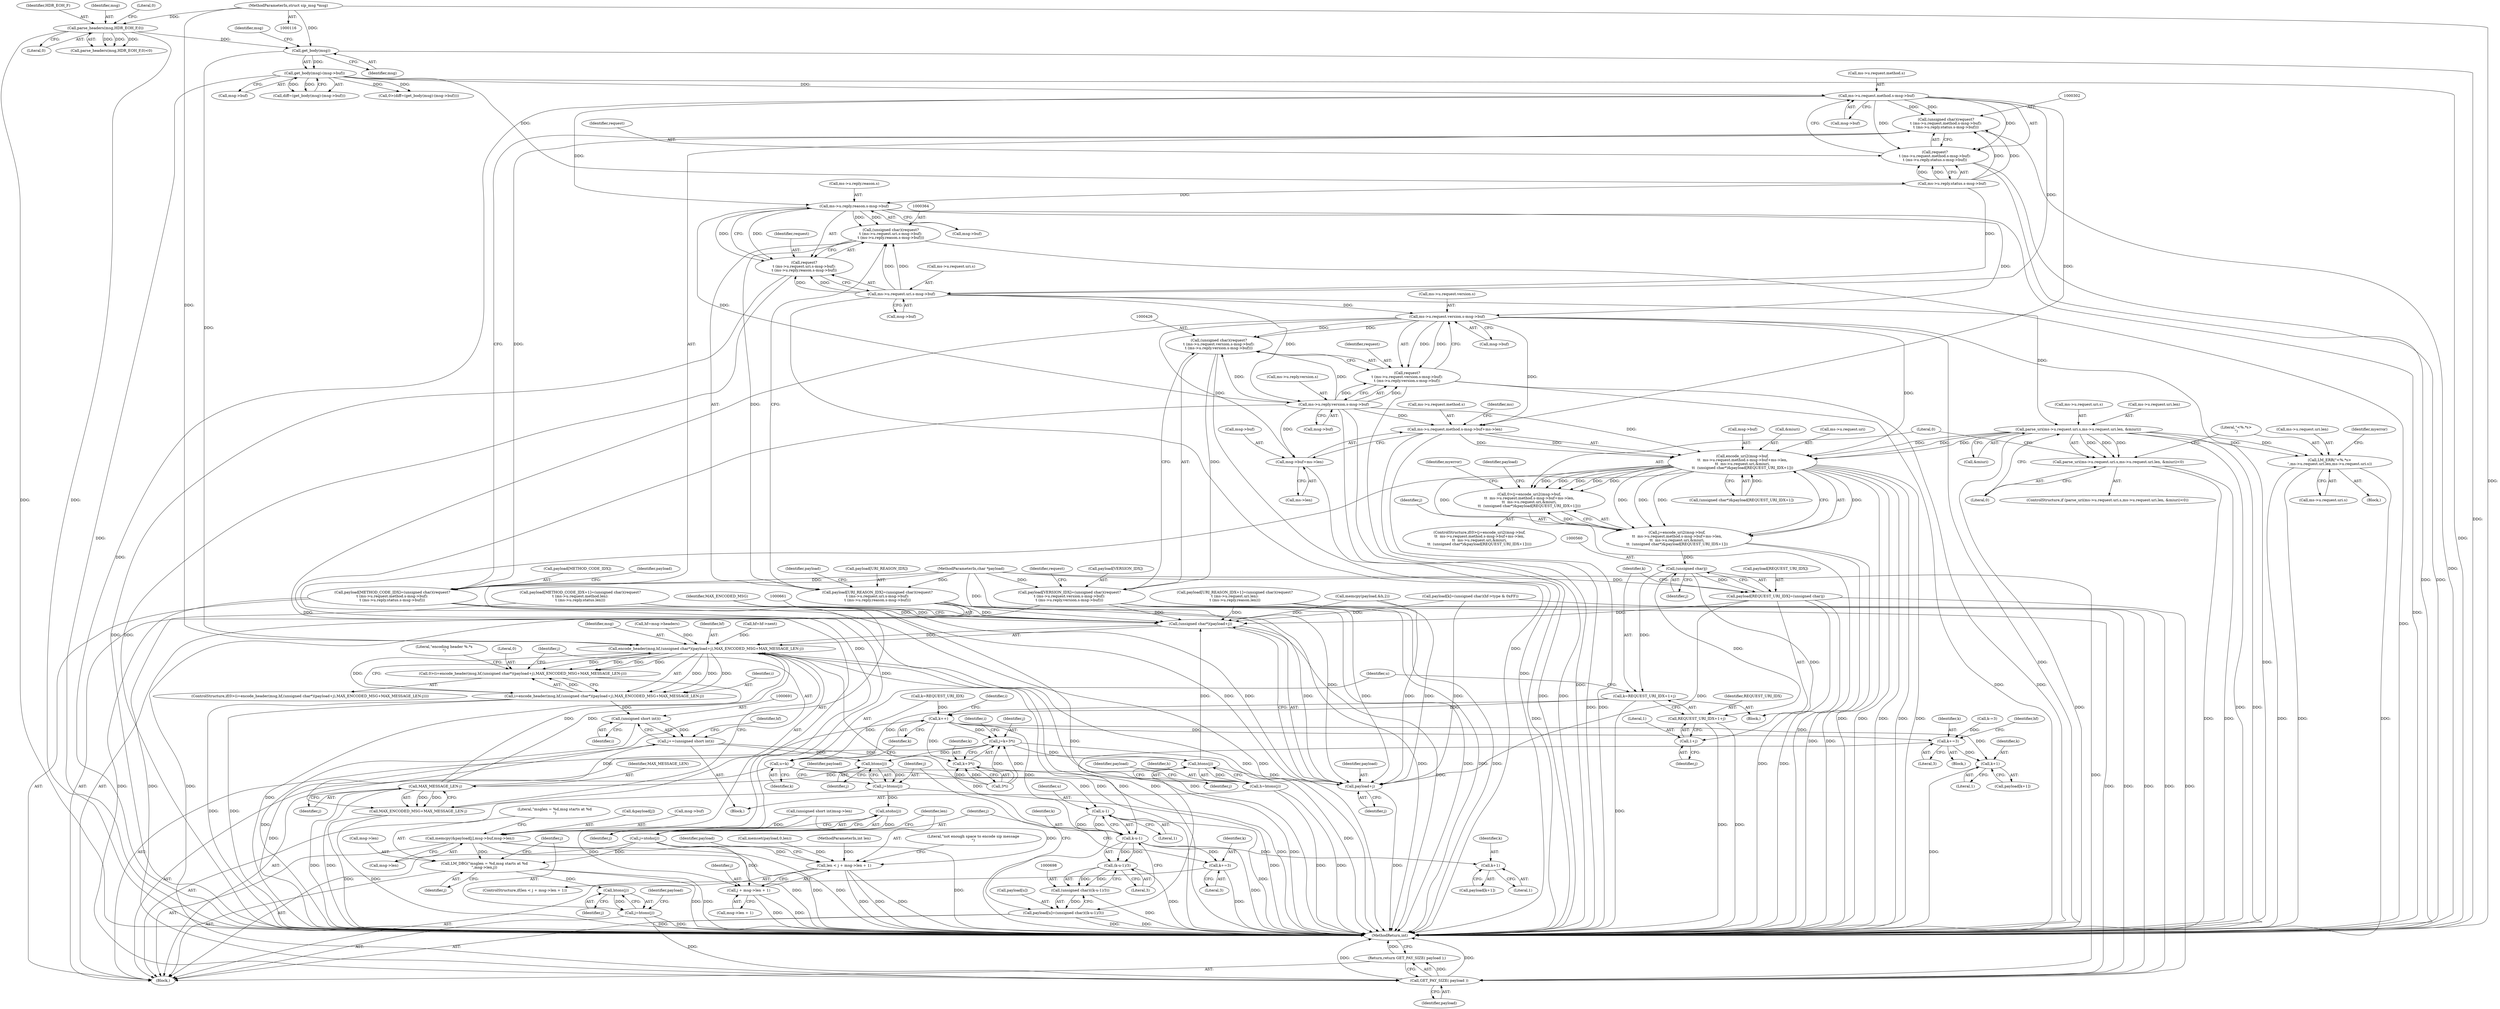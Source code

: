 digraph "0_kamailio_f50c9c853e7809810099c970780c30b0765b0643@pointer" {
"1000305" [label="(Call,ms->u.request.method.s-msg->buf)"];
"1000272" [label="(Call,get_body(msg)-(msg->buf))"];
"1000273" [label="(Call,get_body(msg))"];
"1000146" [label="(Call,parse_headers(msg,HDR_EOH_F,0))"];
"1000117" [label="(MethodParameterIn,struct sip_msg *msg)"];
"1000301" [label="(Call,(unsigned char)(request?\n\t (ms->u.request.method.s-msg->buf):\n\t (ms->u.reply.status.s-msg->buf)))"];
"1000297" [label="(Call,payload[METHOD_CODE_IDX]=(unsigned char)(request?\n\t (ms->u.request.method.s-msg->buf):\n\t (ms->u.reply.status.s-msg->buf)))"];
"1000660" [label="(Call,(unsigned char*)(payload+j))"];
"1000657" [label="(Call,encode_header(msg,hf,(unsigned char*)(payload+j),MAX_ENCODED_MSG+MAX_MESSAGE_LEN-j))"];
"1000653" [label="(Call,0>(i=encode_header(msg,hf,(unsigned char*)(payload+j),MAX_ENCODED_MSG+MAX_MESSAGE_LEN-j)))"];
"1000655" [label="(Call,i=encode_header(msg,hf,(unsigned char*)(payload+j),MAX_ENCODED_MSG+MAX_MESSAGE_LEN-j))"];
"1000690" [label="(Call,(unsigned short int)i)"];
"1000688" [label="(Call,j+=(unsigned short int)i)"];
"1000640" [label="(Call,htons(j))"];
"1000638" [label="(Call,h=htons(j))"];
"1000662" [label="(Call,payload+j)"];
"1000667" [label="(Call,MAX_MESSAGE_LEN-j)"];
"1000665" [label="(Call,MAX_ENCODED_MSG+MAX_MESSAGE_LEN-j)"];
"1000708" [label="(Call,htons(j))"];
"1000706" [label="(Call,j=htons(j))"];
"1000725" [label="(Call,ntohs(j))"];
"1000723" [label="(Call,j=ntohs(j))"];
"1000728" [label="(Call,len < j + msg->len + 1)"];
"1000730" [label="(Call,j + msg->len + 1)"];
"1000754" [label="(Call,LM_DBG(\"msglen = %d,msg starts at %d\n\",msg->len,j))"];
"1000762" [label="(Call,htons(j))"];
"1000760" [label="(Call,j=htons(j))"];
"1000773" [label="(Call,GET_PAY_SIZE( payload ))"];
"1000772" [label="(Return,return GET_PAY_SIZE( payload );)"];
"1000303" [label="(Call,request?\n\t (ms->u.request.method.s-msg->buf):\n\t (ms->u.reply.status.s-msg->buf))"];
"1000367" [label="(Call,ms->u.request.uri.s-msg->buf)"];
"1000363" [label="(Call,(unsigned char)(request?\n\t (ms->u.request.uri.s-msg->buf):\n\t (ms->u.reply.reason.s-msg->buf)))"];
"1000359" [label="(Call,payload[URI_REASON_IDX]=(unsigned char)(request?\n\t (ms->u.request.uri.s-msg->buf):\n\t (ms->u.reply.reason.s-msg->buf)))"];
"1000365" [label="(Call,request?\n\t (ms->u.request.uri.s-msg->buf):\n\t (ms->u.reply.reason.s-msg->buf))"];
"1000429" [label="(Call,ms->u.request.version.s-msg->buf)"];
"1000425" [label="(Call,(unsigned char)(request?\n\t (ms->u.request.version.s-msg->buf):\n\t (ms->u.reply.version.s-msg->buf)))"];
"1000421" [label="(Call,payload[VERSION_IDX]=(unsigned char)(request?\n\t (ms->u.request.version.s-msg->buf):\n\t (ms->u.reply.version.s-msg->buf)))"];
"1000427" [label="(Call,request?\n\t (ms->u.request.version.s-msg->buf):\n\t (ms->u.reply.version.s-msg->buf))"];
"1000512" [label="(Call,encode_uri2(msg->buf,\n\t\t  ms->u.request.method.s-msg->buf+ms->len,\n\t\t  ms->u.request.uri,&miuri,\n\t\t  (unsigned char*)&payload[REQUEST_URI_IDX+1]))"];
"1000508" [label="(Call,0>(j=encode_uri2(msg->buf,\n\t\t  ms->u.request.method.s-msg->buf+ms->len,\n\t\t  ms->u.request.uri,&miuri,\n\t\t  (unsigned char*)&payload[REQUEST_URI_IDX+1])))"];
"1000510" [label="(Call,j=encode_uri2(msg->buf,\n\t\t  ms->u.request.method.s-msg->buf+ms->len,\n\t\t  ms->u.request.uri,&miuri,\n\t\t  (unsigned char*)&payload[REQUEST_URI_IDX+1]))"];
"1000559" [label="(Call,(unsigned char)j)"];
"1000555" [label="(Call,payload[REQUEST_URI_IDX]=(unsigned char)j)"];
"1000562" [label="(Call,k=REQUEST_URI_IDX+1+j)"];
"1000573" [label="(Call,u=k)"];
"1000702" [label="(Call,u-1)"];
"1000700" [label="(Call,k-u-1)"];
"1000699" [label="(Call,(k-u-1)/3)"];
"1000697" [label="(Call,(unsigned char)((k-u-1)/3))"];
"1000693" [label="(Call,payload[u]=(unsigned char)((k-u-1)/3))"];
"1000714" [label="(Call,k+1)"];
"1000720" [label="(Call,k+=3)"];
"1000576" [label="(Call,k++)"];
"1000599" [label="(Call,j=k+3*i)"];
"1000601" [label="(Call,k+3*i)"];
"1000623" [label="(Call,k+=3)"];
"1000646" [label="(Call,k+1)"];
"1000564" [label="(Call,REQUEST_URI_IDX+1+j)"];
"1000566" [label="(Call,1+j)"];
"1000743" [label="(Call,memcpy(&payload[j],msg->buf,msg->len))"];
"1000516" [label="(Call,ms->u.request.method.s-msg->buf+ms->len)"];
"1000526" [label="(Call,msg->buf+ms->len)"];
"1000442" [label="(Call,ms->u.reply.version.s-msg->buf)"];
"1000460" [label="(Call,parse_uri(ms->u.request.uri.s,ms->u.request.uri.len, &miuri))"];
"1000459" [label="(Call,parse_uri(ms->u.request.uri.s,ms->u.request.uri.len, &miuri)<0)"];
"1000483" [label="(Call,LM_ERR(\"<%.*s>\n\",ms->u.request.uri.len,ms->u.request.uri.s))"];
"1000380" [label="(Call,ms->u.reply.reason.s-msg->buf)"];
"1000443" [label="(Call,ms->u.reply.version.s)"];
"1000658" [label="(Identifier,msg)"];
"1000581" [label="(Identifier,i)"];
"1000709" [label="(Identifier,j)"];
"1000331" [label="(Call,payload[METHOD_CODE_IDX+1]=(unsigned char)(request?\n\t (ms->u.request.method.len):\n\t (ms->u.reply.status.len)))"];
"1000570" [label="(Call,k=REQUEST_URI_IDX)"];
"1000665" [label="(Call,MAX_ENCODED_MSG+MAX_MESSAGE_LEN-j)"];
"1000611" [label="(Call,hf=msg->headers)"];
"1000273" [label="(Call,get_body(msg))"];
"1000655" [label="(Call,i=encode_header(msg,hf,(unsigned char*)(payload+j),MAX_ENCODED_MSG+MAX_MESSAGE_LEN-j))"];
"1000577" [label="(Identifier,k)"];
"1000657" [label="(Call,encode_header(msg,hf,(unsigned char*)(payload+j),MAX_ENCODED_MSG+MAX_MESSAGE_LEN-j))"];
"1000276" [label="(Identifier,msg)"];
"1000494" [label="(Call,ms->u.request.uri.s)"];
"1000427" [label="(Call,request?\n\t (ms->u.request.version.s-msg->buf):\n\t (ms->u.reply.version.s-msg->buf))"];
"1000149" [label="(Literal,0)"];
"1000601" [label="(Call,k+3*i)"];
"1000640" [label="(Call,htons(j))"];
"1000656" [label="(Identifier,i)"];
"1000759" [label="(Identifier,j)"];
"1000616" [label="(Identifier,hf)"];
"1000562" [label="(Call,k=REQUEST_URI_IDX+1+j)"];
"1000381" [label="(Call,ms->u.reply.reason.s)"];
"1000704" [label="(Literal,1)"];
"1000773" [label="(Call,GET_PAY_SIZE( payload ))"];
"1000708" [label="(Call,htons(j))"];
"1000646" [label="(Call,k+1)"];
"1000647" [label="(Identifier,k)"];
"1000602" [label="(Identifier,k)"];
"1000702" [label="(Call,u-1)"];
"1000556" [label="(Call,payload[REQUEST_URI_IDX])"];
"1000275" [label="(Call,msg->buf)"];
"1000654" [label="(Literal,0)"];
"1000573" [label="(Call,u=k)"];
"1000743" [label="(Call,memcpy(&payload[j],msg->buf,msg->len))"];
"1000701" [label="(Identifier,k)"];
"1000481" [label="(Literal,0)"];
"1000390" [label="(Call,msg->buf)"];
"1000148" [label="(Identifier,HDR_EOH_F)"];
"1000559" [label="(Call,(unsigned char)j)"];
"1000644" [label="(Call,payload[k+1])"];
"1000552" [label="(Identifier,myerror)"];
"1000568" [label="(Identifier,j)"];
"1000639" [label="(Identifier,h)"];
"1000460" [label="(Call,parse_uri(ms->u.request.uri.s,ms->u.request.uri.len, &miuri))"];
"1000366" [label="(Identifier,request)"];
"1000722" [label="(Literal,3)"];
"1000576" [label="(Call,k++)"];
"1000564" [label="(Call,REQUEST_URI_IDX+1+j)"];
"1000118" [label="(MethodParameterIn,char *payload)"];
"1000246" [label="(Call,memcpy(payload,&h,2))"];
"1000609" [label="(Identifier,i)"];
"1000145" [label="(Call,parse_headers(msg,HDR_EOH_F,0)<0)"];
"1000272" [label="(Call,get_body(msg)-(msg->buf))"];
"1000120" [label="(Block,)"];
"1000774" [label="(Identifier,payload)"];
"1000117" [label="(MethodParameterIn,struct sip_msg *msg)"];
"1000690" [label="(Call,(unsigned short int)i)"];
"1000318" [label="(Call,ms->u.reply.status.s-msg->buf)"];
"1000458" [label="(ControlStructure,if (parse_uri(ms->u.request.uri.s,ms->u.request.uri.len, &miuri)<0))"];
"1000782" [label="(MethodReturn,int)"];
"1000732" [label="(Call,msg->len + 1)"];
"1000513" [label="(Call,msg->buf)"];
"1000510" [label="(Call,j=encode_uri2(msg->buf,\n\t\t  ms->u.request.method.s-msg->buf+ms->len,\n\t\t  ms->u.request.uri,&miuri,\n\t\t  (unsigned char*)&payload[REQUEST_URI_IDX+1]))"];
"1000563" [label="(Identifier,k)"];
"1000530" [label="(Call,ms->len)"];
"1000669" [label="(Identifier,j)"];
"1000456" [label="(Identifier,request)"];
"1000274" [label="(Identifier,msg)"];
"1000421" [label="(Call,payload[VERSION_IDX]=(unsigned char)(request?\n\t (ms->u.request.version.s-msg->buf):\n\t (ms->u.reply.version.s-msg->buf)))"];
"1000645" [label="(Identifier,payload)"];
"1000699" [label="(Call,(k-u-1)/3)"];
"1000729" [label="(Identifier,len)"];
"1000623" [label="(Call,k+=3)"];
"1000763" [label="(Identifier,j)"];
"1000459" [label="(Call,parse_uri(ms->u.request.uri.s,ms->u.request.uri.len, &miuri)<0)"];
"1000270" [label="(Call,diff=(get_body(msg)-(msg->buf)))"];
"1000748" [label="(Call,msg->buf)"];
"1000298" [label="(Call,payload[METHOD_CODE_IDX])"];
"1000315" [label="(Call,msg->buf)"];
"1000694" [label="(Call,payload[u])"];
"1000751" [label="(Call,msg->len)"];
"1000147" [label="(Identifier,msg)"];
"1000627" [label="(Call,payload[k]=(unsigned char)(hf->type & 0xFF))"];
"1000429" [label="(Call,ms->u.request.version.s-msg->buf)"];
"1000156" [label="(Call,memset(payload,0,len))"];
"1000561" [label="(Identifier,j)"];
"1000306" [label="(Call,ms->u.request.method.s)"];
"1000728" [label="(Call,len < j + msg->len + 1)"];
"1000624" [label="(Identifier,k)"];
"1000483" [label="(Call,LM_ERR(\"<%.*s>\n\",ms->u.request.uri.len,ms->u.request.uri.s))"];
"1000428" [label="(Identifier,request)"];
"1000484" [label="(Literal,\"<%.*s>\n\")"];
"1000755" [label="(Literal,\"msglen = %d,msg starts at %d\n\")"];
"1000461" [label="(Call,ms->u.request.uri.s)"];
"1000638" [label="(Call,h=htons(j))"];
"1000662" [label="(Call,payload+j)"];
"1000442" [label="(Call,ms->u.reply.version.s-msg->buf)"];
"1000565" [label="(Identifier,REQUEST_URI_IDX)"];
"1000380" [label="(Call,ms->u.reply.reason.s-msg->buf)"];
"1000425" [label="(Call,(unsigned char)(request?\n\t (ms->u.request.version.s-msg->buf):\n\t (ms->u.reply.version.s-msg->buf)))"];
"1000516" [label="(Call,ms->u.request.method.s-msg->buf+ms->len)"];
"1000119" [label="(MethodParameterIn,int len)"];
"1000693" [label="(Call,payload[u]=(unsigned char)((k-u-1)/3))"];
"1000739" [label="(Literal,\"not enough space to encode sip message\n\")"];
"1000360" [label="(Call,payload[URI_REASON_IDX])"];
"1000508" [label="(Call,0>(j=encode_uri2(msg->buf,\n\t\t  ms->u.request.method.s-msg->buf+ms->len,\n\t\t  ms->u.request.uri,&miuri,\n\t\t  (unsigned char*)&payload[REQUEST_URI_IDX+1])))"];
"1000479" [label="(Call,&miuri)"];
"1000668" [label="(Identifier,MAX_MESSAGE_LEN)"];
"1000457" [label="(Block,)"];
"1000575" [label="(Identifier,k)"];
"1000672" [label="(Literal,\"encoding header %.*s\n\")"];
"1000703" [label="(Identifier,u)"];
"1000725" [label="(Call,ntohs(j))"];
"1000688" [label="(Call,j+=(unsigned short int)i)"];
"1000756" [label="(Call,msg->len)"];
"1000540" [label="(Call,&miuri)"];
"1000485" [label="(Call,ms->u.request.uri.len)"];
"1000653" [label="(Call,0>(i=encode_header(msg,hf,(unsigned char*)(payload+j),MAX_ENCODED_MSG+MAX_MESSAGE_LEN-j)))"];
"1000731" [label="(Identifier,j)"];
"1000727" [label="(ControlStructure,if(len < j + msg->len + 1))"];
"1000422" [label="(Call,payload[VERSION_IDX])"];
"1000625" [label="(Literal,3)"];
"1000652" [label="(ControlStructure,if(0>(i=encode_header(msg,hf,(unsigned char*)(payload+j),MAX_ENCODED_MSG+MAX_MESSAGE_LEN-j))))"];
"1000254" [label="(Call,(unsigned short int)msg->len)"];
"1000439" [label="(Call,msg->buf)"];
"1000666" [label="(Identifier,MAX_ENCODED_MSG)"];
"1000511" [label="(Identifier,j)"];
"1000713" [label="(Identifier,payload)"];
"1000721" [label="(Identifier,k)"];
"1000720" [label="(Call,k+=3)"];
"1000150" [label="(Literal,0)"];
"1000268" [label="(Call,0>(diff=(get_body(msg)-(msg->buf))))"];
"1000689" [label="(Identifier,j)"];
"1000714" [label="(Call,k+1)"];
"1000393" [label="(Call,payload[URI_REASON_IDX+1]=(unsigned char)(request?\n\t (ms->u.request.uri.len):\n\t (ms->u.reply.reason.len)))"];
"1000512" [label="(Call,encode_uri2(msg->buf,\n\t\t  ms->u.request.method.s-msg->buf+ms->len,\n\t\t  ms->u.request.uri,&miuri,\n\t\t  (unsigned char*)&payload[REQUEST_URI_IDX+1]))"];
"1000304" [label="(Identifier,request)"];
"1000526" [label="(Call,msg->buf+ms->len)"];
"1000557" [label="(Identifier,payload)"];
"1000333" [label="(Identifier,payload)"];
"1000716" [label="(Literal,1)"];
"1000146" [label="(Call,parse_headers(msg,HDR_EOH_F,0))"];
"1000430" [label="(Call,ms->u.request.version.s)"];
"1000648" [label="(Literal,1)"];
"1000744" [label="(Call,&payload[j])"];
"1000712" [label="(Call,payload[k+1])"];
"1000697" [label="(Call,(unsigned char)((k-u-1)/3))"];
"1000767" [label="(Identifier,payload)"];
"1000301" [label="(Call,(unsigned char)(request?\n\t (ms->u.request.method.s-msg->buf):\n\t (ms->u.reply.status.s-msg->buf)))"];
"1000659" [label="(Identifier,hf)"];
"1000706" [label="(Call,j=htons(j))"];
"1000527" [label="(Call,msg->buf)"];
"1000482" [label="(Block,)"];
"1000599" [label="(Call,j=k+3*i)"];
"1000365" [label="(Call,request?\n\t (ms->u.request.uri.s-msg->buf):\n\t (ms->u.reply.reason.s-msg->buf))"];
"1000617" [label="(Block,)"];
"1000533" [label="(Call,ms->u.request.uri)"];
"1000574" [label="(Identifier,u)"];
"1000772" [label="(Return,return GET_PAY_SIZE( payload );)"];
"1000692" [label="(Identifier,i)"];
"1000726" [label="(Identifier,j)"];
"1000542" [label="(Call,(unsigned char*)&payload[REQUEST_URI_IDX+1])"];
"1000303" [label="(Call,request?\n\t (ms->u.request.method.s-msg->buf):\n\t (ms->u.reply.status.s-msg->buf))"];
"1000600" [label="(Identifier,j)"];
"1000603" [label="(Call,3*i)"];
"1000517" [label="(Call,ms->u.request.method.s)"];
"1000667" [label="(Call,MAX_MESSAGE_LEN-j)"];
"1000754" [label="(Call,LM_DBG(\"msglen = %d,msg starts at %d\n\",msg->len,j))"];
"1000761" [label="(Identifier,j)"];
"1000715" [label="(Identifier,k)"];
"1000663" [label="(Identifier,payload)"];
"1000619" [label="(Identifier,hf)"];
"1000760" [label="(Call,j=htons(j))"];
"1000395" [label="(Identifier,payload)"];
"1000641" [label="(Identifier,j)"];
"1000536" [label="(Identifier,ms)"];
"1000377" [label="(Call,msg->buf)"];
"1000566" [label="(Call,1+j)"];
"1000664" [label="(Identifier,j)"];
"1000762" [label="(Call,htons(j))"];
"1000367" [label="(Call,ms->u.request.uri.s-msg->buf)"];
"1000705" [label="(Literal,3)"];
"1000509" [label="(Literal,0)"];
"1000567" [label="(Literal,1)"];
"1000470" [label="(Call,ms->u.request.uri.len)"];
"1000618" [label="(Call,hf=hf->next)"];
"1000700" [label="(Call,k-u-1)"];
"1000724" [label="(Identifier,j)"];
"1000730" [label="(Call,j + msg->len + 1)"];
"1000368" [label="(Call,ms->u.request.uri.s)"];
"1000626" [label="(Block,)"];
"1000707" [label="(Identifier,j)"];
"1000723" [label="(Call,j=ntohs(j))"];
"1000746" [label="(Identifier,payload)"];
"1000452" [label="(Call,msg->buf)"];
"1000297" [label="(Call,payload[METHOD_CODE_IDX]=(unsigned char)(request?\n\t (ms->u.request.method.s-msg->buf):\n\t (ms->u.reply.status.s-msg->buf)))"];
"1000507" [label="(ControlStructure,if(0>(j=encode_uri2(msg->buf,\n\t\t  ms->u.request.method.s-msg->buf+ms->len,\n\t\t  ms->u.request.uri,&miuri,\n\t\t  (unsigned char*)&payload[REQUEST_URI_IDX+1]))))"];
"1000359" [label="(Call,payload[URI_REASON_IDX]=(unsigned char)(request?\n\t (ms->u.request.uri.s-msg->buf):\n\t (ms->u.reply.reason.s-msg->buf)))"];
"1000555" [label="(Call,payload[REQUEST_URI_IDX]=(unsigned char)j)"];
"1000305" [label="(Call,ms->u.request.method.s-msg->buf)"];
"1000363" [label="(Call,(unsigned char)(request?\n\t (ms->u.request.uri.s-msg->buf):\n\t (ms->u.reply.reason.s-msg->buf)))"];
"1000660" [label="(Call,(unsigned char*)(payload+j))"];
"1000684" [label="(Call,k-=3)"];
"1000504" [label="(Identifier,myerror)"];
"1000305" -> "1000303"  [label="AST: "];
"1000305" -> "1000315"  [label="CFG: "];
"1000306" -> "1000305"  [label="AST: "];
"1000315" -> "1000305"  [label="AST: "];
"1000303" -> "1000305"  [label="CFG: "];
"1000305" -> "1000782"  [label="DDG: "];
"1000305" -> "1000301"  [label="DDG: "];
"1000305" -> "1000301"  [label="DDG: "];
"1000305" -> "1000303"  [label="DDG: "];
"1000305" -> "1000303"  [label="DDG: "];
"1000272" -> "1000305"  [label="DDG: "];
"1000305" -> "1000367"  [label="DDG: "];
"1000305" -> "1000380"  [label="DDG: "];
"1000305" -> "1000516"  [label="DDG: "];
"1000272" -> "1000270"  [label="AST: "];
"1000272" -> "1000275"  [label="CFG: "];
"1000273" -> "1000272"  [label="AST: "];
"1000275" -> "1000272"  [label="AST: "];
"1000270" -> "1000272"  [label="CFG: "];
"1000272" -> "1000782"  [label="DDG: "];
"1000272" -> "1000782"  [label="DDG: "];
"1000272" -> "1000268"  [label="DDG: "];
"1000272" -> "1000268"  [label="DDG: "];
"1000272" -> "1000270"  [label="DDG: "];
"1000272" -> "1000270"  [label="DDG: "];
"1000273" -> "1000272"  [label="DDG: "];
"1000272" -> "1000318"  [label="DDG: "];
"1000273" -> "1000274"  [label="CFG: "];
"1000274" -> "1000273"  [label="AST: "];
"1000276" -> "1000273"  [label="CFG: "];
"1000273" -> "1000782"  [label="DDG: "];
"1000146" -> "1000273"  [label="DDG: "];
"1000117" -> "1000273"  [label="DDG: "];
"1000273" -> "1000657"  [label="DDG: "];
"1000146" -> "1000145"  [label="AST: "];
"1000146" -> "1000149"  [label="CFG: "];
"1000147" -> "1000146"  [label="AST: "];
"1000148" -> "1000146"  [label="AST: "];
"1000149" -> "1000146"  [label="AST: "];
"1000150" -> "1000146"  [label="CFG: "];
"1000146" -> "1000782"  [label="DDG: "];
"1000146" -> "1000782"  [label="DDG: "];
"1000146" -> "1000145"  [label="DDG: "];
"1000146" -> "1000145"  [label="DDG: "];
"1000146" -> "1000145"  [label="DDG: "];
"1000117" -> "1000146"  [label="DDG: "];
"1000117" -> "1000116"  [label="AST: "];
"1000117" -> "1000782"  [label="DDG: "];
"1000117" -> "1000657"  [label="DDG: "];
"1000301" -> "1000297"  [label="AST: "];
"1000301" -> "1000303"  [label="CFG: "];
"1000302" -> "1000301"  [label="AST: "];
"1000303" -> "1000301"  [label="AST: "];
"1000297" -> "1000301"  [label="CFG: "];
"1000301" -> "1000782"  [label="DDG: "];
"1000301" -> "1000297"  [label="DDG: "];
"1000318" -> "1000301"  [label="DDG: "];
"1000318" -> "1000301"  [label="DDG: "];
"1000297" -> "1000120"  [label="AST: "];
"1000298" -> "1000297"  [label="AST: "];
"1000333" -> "1000297"  [label="CFG: "];
"1000297" -> "1000782"  [label="DDG: "];
"1000297" -> "1000782"  [label="DDG: "];
"1000118" -> "1000297"  [label="DDG: "];
"1000297" -> "1000660"  [label="DDG: "];
"1000297" -> "1000662"  [label="DDG: "];
"1000297" -> "1000773"  [label="DDG: "];
"1000660" -> "1000657"  [label="AST: "];
"1000660" -> "1000662"  [label="CFG: "];
"1000661" -> "1000660"  [label="AST: "];
"1000662" -> "1000660"  [label="AST: "];
"1000666" -> "1000660"  [label="CFG: "];
"1000660" -> "1000782"  [label="DDG: "];
"1000660" -> "1000657"  [label="DDG: "];
"1000555" -> "1000660"  [label="DDG: "];
"1000421" -> "1000660"  [label="DDG: "];
"1000359" -> "1000660"  [label="DDG: "];
"1000393" -> "1000660"  [label="DDG: "];
"1000331" -> "1000660"  [label="DDG: "];
"1000627" -> "1000660"  [label="DDG: "];
"1000118" -> "1000660"  [label="DDG: "];
"1000246" -> "1000660"  [label="DDG: "];
"1000640" -> "1000660"  [label="DDG: "];
"1000657" -> "1000655"  [label="AST: "];
"1000657" -> "1000665"  [label="CFG: "];
"1000658" -> "1000657"  [label="AST: "];
"1000659" -> "1000657"  [label="AST: "];
"1000665" -> "1000657"  [label="AST: "];
"1000655" -> "1000657"  [label="CFG: "];
"1000657" -> "1000782"  [label="DDG: "];
"1000657" -> "1000782"  [label="DDG: "];
"1000657" -> "1000782"  [label="DDG: "];
"1000657" -> "1000782"  [label="DDG: "];
"1000657" -> "1000653"  [label="DDG: "];
"1000657" -> "1000653"  [label="DDG: "];
"1000657" -> "1000653"  [label="DDG: "];
"1000657" -> "1000653"  [label="DDG: "];
"1000657" -> "1000655"  [label="DDG: "];
"1000657" -> "1000655"  [label="DDG: "];
"1000657" -> "1000655"  [label="DDG: "];
"1000657" -> "1000655"  [label="DDG: "];
"1000618" -> "1000657"  [label="DDG: "];
"1000611" -> "1000657"  [label="DDG: "];
"1000667" -> "1000657"  [label="DDG: "];
"1000667" -> "1000657"  [label="DDG: "];
"1000653" -> "1000652"  [label="AST: "];
"1000653" -> "1000655"  [label="CFG: "];
"1000654" -> "1000653"  [label="AST: "];
"1000655" -> "1000653"  [label="AST: "];
"1000672" -> "1000653"  [label="CFG: "];
"1000689" -> "1000653"  [label="CFG: "];
"1000653" -> "1000782"  [label="DDG: "];
"1000655" -> "1000653"  [label="DDG: "];
"1000656" -> "1000655"  [label="AST: "];
"1000655" -> "1000782"  [label="DDG: "];
"1000655" -> "1000782"  [label="DDG: "];
"1000655" -> "1000690"  [label="DDG: "];
"1000690" -> "1000688"  [label="AST: "];
"1000690" -> "1000692"  [label="CFG: "];
"1000691" -> "1000690"  [label="AST: "];
"1000692" -> "1000690"  [label="AST: "];
"1000688" -> "1000690"  [label="CFG: "];
"1000690" -> "1000782"  [label="DDG: "];
"1000690" -> "1000688"  [label="DDG: "];
"1000688" -> "1000626"  [label="AST: "];
"1000689" -> "1000688"  [label="AST: "];
"1000619" -> "1000688"  [label="CFG: "];
"1000688" -> "1000782"  [label="DDG: "];
"1000688" -> "1000640"  [label="DDG: "];
"1000667" -> "1000688"  [label="DDG: "];
"1000688" -> "1000708"  [label="DDG: "];
"1000640" -> "1000638"  [label="AST: "];
"1000640" -> "1000641"  [label="CFG: "];
"1000641" -> "1000640"  [label="AST: "];
"1000638" -> "1000640"  [label="CFG: "];
"1000640" -> "1000638"  [label="DDG: "];
"1000599" -> "1000640"  [label="DDG: "];
"1000640" -> "1000662"  [label="DDG: "];
"1000640" -> "1000667"  [label="DDG: "];
"1000638" -> "1000626"  [label="AST: "];
"1000639" -> "1000638"  [label="AST: "];
"1000645" -> "1000638"  [label="CFG: "];
"1000638" -> "1000782"  [label="DDG: "];
"1000638" -> "1000782"  [label="DDG: "];
"1000662" -> "1000664"  [label="CFG: "];
"1000663" -> "1000662"  [label="AST: "];
"1000664" -> "1000662"  [label="AST: "];
"1000662" -> "1000782"  [label="DDG: "];
"1000555" -> "1000662"  [label="DDG: "];
"1000421" -> "1000662"  [label="DDG: "];
"1000359" -> "1000662"  [label="DDG: "];
"1000393" -> "1000662"  [label="DDG: "];
"1000331" -> "1000662"  [label="DDG: "];
"1000627" -> "1000662"  [label="DDG: "];
"1000118" -> "1000662"  [label="DDG: "];
"1000246" -> "1000662"  [label="DDG: "];
"1000667" -> "1000665"  [label="AST: "];
"1000667" -> "1000669"  [label="CFG: "];
"1000668" -> "1000667"  [label="AST: "];
"1000669" -> "1000667"  [label="AST: "];
"1000665" -> "1000667"  [label="CFG: "];
"1000667" -> "1000782"  [label="DDG: "];
"1000667" -> "1000782"  [label="DDG: "];
"1000667" -> "1000665"  [label="DDG: "];
"1000667" -> "1000665"  [label="DDG: "];
"1000666" -> "1000665"  [label="AST: "];
"1000665" -> "1000782"  [label="DDG: "];
"1000665" -> "1000782"  [label="DDG: "];
"1000708" -> "1000706"  [label="AST: "];
"1000708" -> "1000709"  [label="CFG: "];
"1000709" -> "1000708"  [label="AST: "];
"1000706" -> "1000708"  [label="CFG: "];
"1000708" -> "1000706"  [label="DDG: "];
"1000599" -> "1000708"  [label="DDG: "];
"1000706" -> "1000120"  [label="AST: "];
"1000707" -> "1000706"  [label="AST: "];
"1000713" -> "1000706"  [label="CFG: "];
"1000706" -> "1000782"  [label="DDG: "];
"1000706" -> "1000725"  [label="DDG: "];
"1000725" -> "1000723"  [label="AST: "];
"1000725" -> "1000726"  [label="CFG: "];
"1000726" -> "1000725"  [label="AST: "];
"1000723" -> "1000725"  [label="CFG: "];
"1000725" -> "1000723"  [label="DDG: "];
"1000723" -> "1000120"  [label="AST: "];
"1000724" -> "1000723"  [label="AST: "];
"1000729" -> "1000723"  [label="CFG: "];
"1000723" -> "1000782"  [label="DDG: "];
"1000723" -> "1000728"  [label="DDG: "];
"1000723" -> "1000730"  [label="DDG: "];
"1000723" -> "1000754"  [label="DDG: "];
"1000728" -> "1000727"  [label="AST: "];
"1000728" -> "1000730"  [label="CFG: "];
"1000729" -> "1000728"  [label="AST: "];
"1000730" -> "1000728"  [label="AST: "];
"1000739" -> "1000728"  [label="CFG: "];
"1000746" -> "1000728"  [label="CFG: "];
"1000728" -> "1000782"  [label="DDG: "];
"1000728" -> "1000782"  [label="DDG: "];
"1000728" -> "1000782"  [label="DDG: "];
"1000156" -> "1000728"  [label="DDG: "];
"1000119" -> "1000728"  [label="DDG: "];
"1000254" -> "1000728"  [label="DDG: "];
"1000730" -> "1000732"  [label="CFG: "];
"1000731" -> "1000730"  [label="AST: "];
"1000732" -> "1000730"  [label="AST: "];
"1000730" -> "1000782"  [label="DDG: "];
"1000730" -> "1000782"  [label="DDG: "];
"1000254" -> "1000730"  [label="DDG: "];
"1000754" -> "1000120"  [label="AST: "];
"1000754" -> "1000759"  [label="CFG: "];
"1000755" -> "1000754"  [label="AST: "];
"1000756" -> "1000754"  [label="AST: "];
"1000759" -> "1000754"  [label="AST: "];
"1000761" -> "1000754"  [label="CFG: "];
"1000754" -> "1000782"  [label="DDG: "];
"1000754" -> "1000782"  [label="DDG: "];
"1000743" -> "1000754"  [label="DDG: "];
"1000754" -> "1000762"  [label="DDG: "];
"1000762" -> "1000760"  [label="AST: "];
"1000762" -> "1000763"  [label="CFG: "];
"1000763" -> "1000762"  [label="AST: "];
"1000760" -> "1000762"  [label="CFG: "];
"1000762" -> "1000760"  [label="DDG: "];
"1000760" -> "1000120"  [label="AST: "];
"1000761" -> "1000760"  [label="AST: "];
"1000767" -> "1000760"  [label="CFG: "];
"1000760" -> "1000782"  [label="DDG: "];
"1000760" -> "1000782"  [label="DDG: "];
"1000773" -> "1000772"  [label="AST: "];
"1000773" -> "1000774"  [label="CFG: "];
"1000774" -> "1000773"  [label="AST: "];
"1000772" -> "1000773"  [label="CFG: "];
"1000773" -> "1000782"  [label="DDG: "];
"1000773" -> "1000782"  [label="DDG: "];
"1000773" -> "1000772"  [label="DDG: "];
"1000555" -> "1000773"  [label="DDG: "];
"1000421" -> "1000773"  [label="DDG: "];
"1000393" -> "1000773"  [label="DDG: "];
"1000331" -> "1000773"  [label="DDG: "];
"1000627" -> "1000773"  [label="DDG: "];
"1000693" -> "1000773"  [label="DDG: "];
"1000359" -> "1000773"  [label="DDG: "];
"1000118" -> "1000773"  [label="DDG: "];
"1000246" -> "1000773"  [label="DDG: "];
"1000772" -> "1000120"  [label="AST: "];
"1000782" -> "1000772"  [label="CFG: "];
"1000772" -> "1000782"  [label="DDG: "];
"1000303" -> "1000318"  [label="CFG: "];
"1000304" -> "1000303"  [label="AST: "];
"1000318" -> "1000303"  [label="AST: "];
"1000303" -> "1000782"  [label="DDG: "];
"1000303" -> "1000782"  [label="DDG: "];
"1000318" -> "1000303"  [label="DDG: "];
"1000318" -> "1000303"  [label="DDG: "];
"1000367" -> "1000365"  [label="AST: "];
"1000367" -> "1000377"  [label="CFG: "];
"1000368" -> "1000367"  [label="AST: "];
"1000377" -> "1000367"  [label="AST: "];
"1000365" -> "1000367"  [label="CFG: "];
"1000367" -> "1000782"  [label="DDG: "];
"1000367" -> "1000363"  [label="DDG: "];
"1000367" -> "1000363"  [label="DDG: "];
"1000367" -> "1000365"  [label="DDG: "];
"1000367" -> "1000365"  [label="DDG: "];
"1000318" -> "1000367"  [label="DDG: "];
"1000367" -> "1000429"  [label="DDG: "];
"1000367" -> "1000442"  [label="DDG: "];
"1000367" -> "1000460"  [label="DDG: "];
"1000363" -> "1000359"  [label="AST: "];
"1000363" -> "1000365"  [label="CFG: "];
"1000364" -> "1000363"  [label="AST: "];
"1000365" -> "1000363"  [label="AST: "];
"1000359" -> "1000363"  [label="CFG: "];
"1000363" -> "1000782"  [label="DDG: "];
"1000363" -> "1000359"  [label="DDG: "];
"1000380" -> "1000363"  [label="DDG: "];
"1000380" -> "1000363"  [label="DDG: "];
"1000359" -> "1000120"  [label="AST: "];
"1000360" -> "1000359"  [label="AST: "];
"1000395" -> "1000359"  [label="CFG: "];
"1000359" -> "1000782"  [label="DDG: "];
"1000359" -> "1000782"  [label="DDG: "];
"1000118" -> "1000359"  [label="DDG: "];
"1000365" -> "1000380"  [label="CFG: "];
"1000366" -> "1000365"  [label="AST: "];
"1000380" -> "1000365"  [label="AST: "];
"1000365" -> "1000782"  [label="DDG: "];
"1000365" -> "1000782"  [label="DDG: "];
"1000380" -> "1000365"  [label="DDG: "];
"1000380" -> "1000365"  [label="DDG: "];
"1000429" -> "1000427"  [label="AST: "];
"1000429" -> "1000439"  [label="CFG: "];
"1000430" -> "1000429"  [label="AST: "];
"1000439" -> "1000429"  [label="AST: "];
"1000427" -> "1000429"  [label="CFG: "];
"1000429" -> "1000782"  [label="DDG: "];
"1000429" -> "1000782"  [label="DDG: "];
"1000429" -> "1000425"  [label="DDG: "];
"1000429" -> "1000425"  [label="DDG: "];
"1000429" -> "1000427"  [label="DDG: "];
"1000429" -> "1000427"  [label="DDG: "];
"1000380" -> "1000429"  [label="DDG: "];
"1000429" -> "1000512"  [label="DDG: "];
"1000429" -> "1000516"  [label="DDG: "];
"1000429" -> "1000526"  [label="DDG: "];
"1000429" -> "1000743"  [label="DDG: "];
"1000425" -> "1000421"  [label="AST: "];
"1000425" -> "1000427"  [label="CFG: "];
"1000426" -> "1000425"  [label="AST: "];
"1000427" -> "1000425"  [label="AST: "];
"1000421" -> "1000425"  [label="CFG: "];
"1000425" -> "1000782"  [label="DDG: "];
"1000425" -> "1000421"  [label="DDG: "];
"1000442" -> "1000425"  [label="DDG: "];
"1000442" -> "1000425"  [label="DDG: "];
"1000421" -> "1000120"  [label="AST: "];
"1000422" -> "1000421"  [label="AST: "];
"1000456" -> "1000421"  [label="CFG: "];
"1000421" -> "1000782"  [label="DDG: "];
"1000421" -> "1000782"  [label="DDG: "];
"1000118" -> "1000421"  [label="DDG: "];
"1000427" -> "1000442"  [label="CFG: "];
"1000428" -> "1000427"  [label="AST: "];
"1000442" -> "1000427"  [label="AST: "];
"1000427" -> "1000782"  [label="DDG: "];
"1000427" -> "1000782"  [label="DDG: "];
"1000427" -> "1000782"  [label="DDG: "];
"1000442" -> "1000427"  [label="DDG: "];
"1000442" -> "1000427"  [label="DDG: "];
"1000512" -> "1000510"  [label="AST: "];
"1000512" -> "1000542"  [label="CFG: "];
"1000513" -> "1000512"  [label="AST: "];
"1000516" -> "1000512"  [label="AST: "];
"1000533" -> "1000512"  [label="AST: "];
"1000540" -> "1000512"  [label="AST: "];
"1000542" -> "1000512"  [label="AST: "];
"1000510" -> "1000512"  [label="CFG: "];
"1000512" -> "1000782"  [label="DDG: "];
"1000512" -> "1000782"  [label="DDG: "];
"1000512" -> "1000782"  [label="DDG: "];
"1000512" -> "1000782"  [label="DDG: "];
"1000512" -> "1000782"  [label="DDG: "];
"1000512" -> "1000508"  [label="DDG: "];
"1000512" -> "1000508"  [label="DDG: "];
"1000512" -> "1000508"  [label="DDG: "];
"1000512" -> "1000508"  [label="DDG: "];
"1000512" -> "1000508"  [label="DDG: "];
"1000512" -> "1000510"  [label="DDG: "];
"1000512" -> "1000510"  [label="DDG: "];
"1000512" -> "1000510"  [label="DDG: "];
"1000512" -> "1000510"  [label="DDG: "];
"1000512" -> "1000510"  [label="DDG: "];
"1000442" -> "1000512"  [label="DDG: "];
"1000516" -> "1000512"  [label="DDG: "];
"1000516" -> "1000512"  [label="DDG: "];
"1000460" -> "1000512"  [label="DDG: "];
"1000460" -> "1000512"  [label="DDG: "];
"1000460" -> "1000512"  [label="DDG: "];
"1000542" -> "1000512"  [label="DDG: "];
"1000512" -> "1000743"  [label="DDG: "];
"1000508" -> "1000507"  [label="AST: "];
"1000508" -> "1000510"  [label="CFG: "];
"1000509" -> "1000508"  [label="AST: "];
"1000510" -> "1000508"  [label="AST: "];
"1000552" -> "1000508"  [label="CFG: "];
"1000557" -> "1000508"  [label="CFG: "];
"1000508" -> "1000782"  [label="DDG: "];
"1000510" -> "1000508"  [label="DDG: "];
"1000511" -> "1000510"  [label="AST: "];
"1000510" -> "1000782"  [label="DDG: "];
"1000510" -> "1000782"  [label="DDG: "];
"1000510" -> "1000559"  [label="DDG: "];
"1000559" -> "1000555"  [label="AST: "];
"1000559" -> "1000561"  [label="CFG: "];
"1000560" -> "1000559"  [label="AST: "];
"1000561" -> "1000559"  [label="AST: "];
"1000555" -> "1000559"  [label="CFG: "];
"1000559" -> "1000555"  [label="DDG: "];
"1000559" -> "1000562"  [label="DDG: "];
"1000559" -> "1000564"  [label="DDG: "];
"1000559" -> "1000566"  [label="DDG: "];
"1000555" -> "1000457"  [label="AST: "];
"1000556" -> "1000555"  [label="AST: "];
"1000563" -> "1000555"  [label="CFG: "];
"1000555" -> "1000782"  [label="DDG: "];
"1000555" -> "1000782"  [label="DDG: "];
"1000118" -> "1000555"  [label="DDG: "];
"1000562" -> "1000457"  [label="AST: "];
"1000562" -> "1000564"  [label="CFG: "];
"1000563" -> "1000562"  [label="AST: "];
"1000564" -> "1000562"  [label="AST: "];
"1000574" -> "1000562"  [label="CFG: "];
"1000562" -> "1000782"  [label="DDG: "];
"1000562" -> "1000573"  [label="DDG: "];
"1000562" -> "1000576"  [label="DDG: "];
"1000573" -> "1000120"  [label="AST: "];
"1000573" -> "1000575"  [label="CFG: "];
"1000574" -> "1000573"  [label="AST: "];
"1000575" -> "1000573"  [label="AST: "];
"1000577" -> "1000573"  [label="CFG: "];
"1000573" -> "1000782"  [label="DDG: "];
"1000570" -> "1000573"  [label="DDG: "];
"1000573" -> "1000702"  [label="DDG: "];
"1000702" -> "1000700"  [label="AST: "];
"1000702" -> "1000704"  [label="CFG: "];
"1000703" -> "1000702"  [label="AST: "];
"1000704" -> "1000702"  [label="AST: "];
"1000700" -> "1000702"  [label="CFG: "];
"1000702" -> "1000782"  [label="DDG: "];
"1000702" -> "1000700"  [label="DDG: "];
"1000702" -> "1000700"  [label="DDG: "];
"1000700" -> "1000699"  [label="AST: "];
"1000701" -> "1000700"  [label="AST: "];
"1000705" -> "1000700"  [label="CFG: "];
"1000700" -> "1000782"  [label="DDG: "];
"1000700" -> "1000699"  [label="DDG: "];
"1000700" -> "1000699"  [label="DDG: "];
"1000623" -> "1000700"  [label="DDG: "];
"1000576" -> "1000700"  [label="DDG: "];
"1000700" -> "1000714"  [label="DDG: "];
"1000700" -> "1000720"  [label="DDG: "];
"1000699" -> "1000697"  [label="AST: "];
"1000699" -> "1000705"  [label="CFG: "];
"1000705" -> "1000699"  [label="AST: "];
"1000697" -> "1000699"  [label="CFG: "];
"1000699" -> "1000782"  [label="DDG: "];
"1000699" -> "1000697"  [label="DDG: "];
"1000699" -> "1000697"  [label="DDG: "];
"1000697" -> "1000693"  [label="AST: "];
"1000698" -> "1000697"  [label="AST: "];
"1000693" -> "1000697"  [label="CFG: "];
"1000697" -> "1000782"  [label="DDG: "];
"1000697" -> "1000693"  [label="DDG: "];
"1000693" -> "1000120"  [label="AST: "];
"1000694" -> "1000693"  [label="AST: "];
"1000707" -> "1000693"  [label="CFG: "];
"1000693" -> "1000782"  [label="DDG: "];
"1000693" -> "1000782"  [label="DDG: "];
"1000118" -> "1000693"  [label="DDG: "];
"1000714" -> "1000712"  [label="AST: "];
"1000714" -> "1000716"  [label="CFG: "];
"1000715" -> "1000714"  [label="AST: "];
"1000716" -> "1000714"  [label="AST: "];
"1000712" -> "1000714"  [label="CFG: "];
"1000720" -> "1000120"  [label="AST: "];
"1000720" -> "1000722"  [label="CFG: "];
"1000721" -> "1000720"  [label="AST: "];
"1000722" -> "1000720"  [label="AST: "];
"1000724" -> "1000720"  [label="CFG: "];
"1000720" -> "1000782"  [label="DDG: "];
"1000576" -> "1000120"  [label="AST: "];
"1000576" -> "1000577"  [label="CFG: "];
"1000577" -> "1000576"  [label="AST: "];
"1000581" -> "1000576"  [label="CFG: "];
"1000570" -> "1000576"  [label="DDG: "];
"1000576" -> "1000599"  [label="DDG: "];
"1000576" -> "1000601"  [label="DDG: "];
"1000576" -> "1000623"  [label="DDG: "];
"1000576" -> "1000646"  [label="DDG: "];
"1000599" -> "1000120"  [label="AST: "];
"1000599" -> "1000601"  [label="CFG: "];
"1000600" -> "1000599"  [label="AST: "];
"1000601" -> "1000599"  [label="AST: "];
"1000609" -> "1000599"  [label="CFG: "];
"1000599" -> "1000782"  [label="DDG: "];
"1000603" -> "1000599"  [label="DDG: "];
"1000603" -> "1000599"  [label="DDG: "];
"1000601" -> "1000603"  [label="CFG: "];
"1000602" -> "1000601"  [label="AST: "];
"1000603" -> "1000601"  [label="AST: "];
"1000601" -> "1000782"  [label="DDG: "];
"1000603" -> "1000601"  [label="DDG: "];
"1000603" -> "1000601"  [label="DDG: "];
"1000623" -> "1000617"  [label="AST: "];
"1000623" -> "1000625"  [label="CFG: "];
"1000624" -> "1000623"  [label="AST: "];
"1000625" -> "1000623"  [label="AST: "];
"1000616" -> "1000623"  [label="CFG: "];
"1000684" -> "1000623"  [label="DDG: "];
"1000623" -> "1000646"  [label="DDG: "];
"1000646" -> "1000644"  [label="AST: "];
"1000646" -> "1000648"  [label="CFG: "];
"1000647" -> "1000646"  [label="AST: "];
"1000648" -> "1000646"  [label="AST: "];
"1000644" -> "1000646"  [label="CFG: "];
"1000646" -> "1000782"  [label="DDG: "];
"1000564" -> "1000566"  [label="CFG: "];
"1000565" -> "1000564"  [label="AST: "];
"1000566" -> "1000564"  [label="AST: "];
"1000564" -> "1000782"  [label="DDG: "];
"1000564" -> "1000782"  [label="DDG: "];
"1000566" -> "1000568"  [label="CFG: "];
"1000567" -> "1000566"  [label="AST: "];
"1000568" -> "1000566"  [label="AST: "];
"1000743" -> "1000120"  [label="AST: "];
"1000743" -> "1000751"  [label="CFG: "];
"1000744" -> "1000743"  [label="AST: "];
"1000748" -> "1000743"  [label="AST: "];
"1000751" -> "1000743"  [label="AST: "];
"1000755" -> "1000743"  [label="CFG: "];
"1000743" -> "1000782"  [label="DDG: "];
"1000743" -> "1000782"  [label="DDG: "];
"1000743" -> "1000782"  [label="DDG: "];
"1000442" -> "1000743"  [label="DDG: "];
"1000254" -> "1000743"  [label="DDG: "];
"1000516" -> "1000526"  [label="CFG: "];
"1000517" -> "1000516"  [label="AST: "];
"1000526" -> "1000516"  [label="AST: "];
"1000536" -> "1000516"  [label="CFG: "];
"1000516" -> "1000782"  [label="DDG: "];
"1000516" -> "1000782"  [label="DDG: "];
"1000442" -> "1000516"  [label="DDG: "];
"1000526" -> "1000530"  [label="CFG: "];
"1000527" -> "1000526"  [label="AST: "];
"1000530" -> "1000526"  [label="AST: "];
"1000526" -> "1000782"  [label="DDG: "];
"1000442" -> "1000526"  [label="DDG: "];
"1000442" -> "1000452"  [label="CFG: "];
"1000443" -> "1000442"  [label="AST: "];
"1000452" -> "1000442"  [label="AST: "];
"1000442" -> "1000782"  [label="DDG: "];
"1000442" -> "1000782"  [label="DDG: "];
"1000380" -> "1000442"  [label="DDG: "];
"1000460" -> "1000459"  [label="AST: "];
"1000460" -> "1000479"  [label="CFG: "];
"1000461" -> "1000460"  [label="AST: "];
"1000470" -> "1000460"  [label="AST: "];
"1000479" -> "1000460"  [label="AST: "];
"1000481" -> "1000460"  [label="CFG: "];
"1000460" -> "1000782"  [label="DDG: "];
"1000460" -> "1000782"  [label="DDG: "];
"1000460" -> "1000782"  [label="DDG: "];
"1000460" -> "1000459"  [label="DDG: "];
"1000460" -> "1000459"  [label="DDG: "];
"1000460" -> "1000459"  [label="DDG: "];
"1000460" -> "1000483"  [label="DDG: "];
"1000460" -> "1000483"  [label="DDG: "];
"1000459" -> "1000458"  [label="AST: "];
"1000459" -> "1000481"  [label="CFG: "];
"1000481" -> "1000459"  [label="AST: "];
"1000484" -> "1000459"  [label="CFG: "];
"1000509" -> "1000459"  [label="CFG: "];
"1000459" -> "1000782"  [label="DDG: "];
"1000459" -> "1000782"  [label="DDG: "];
"1000483" -> "1000482"  [label="AST: "];
"1000483" -> "1000494"  [label="CFG: "];
"1000484" -> "1000483"  [label="AST: "];
"1000485" -> "1000483"  [label="AST: "];
"1000494" -> "1000483"  [label="AST: "];
"1000504" -> "1000483"  [label="CFG: "];
"1000483" -> "1000782"  [label="DDG: "];
"1000483" -> "1000782"  [label="DDG: "];
"1000483" -> "1000782"  [label="DDG: "];
"1000380" -> "1000390"  [label="CFG: "];
"1000381" -> "1000380"  [label="AST: "];
"1000390" -> "1000380"  [label="AST: "];
"1000380" -> "1000782"  [label="DDG: "];
"1000318" -> "1000380"  [label="DDG: "];
}
